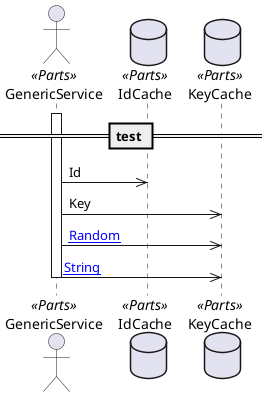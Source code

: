 @startuml Post data to data object

== test ==

actor "GenericService" as GenericService <<Parts>>
database "IdCache" as IdCache <<Parts>>
database "KeyCache" as KeyCache <<Parts>>

activate GenericService
GenericService ->> IdCache: Id
GenericService ->> KeyCache: Key
GenericService ->> KeyCache: [[{Key.Random}Random]]
GenericService ->> KeyCache: [[{Key.Scalar.String}String]]

deactivate GenericService

@enduml
